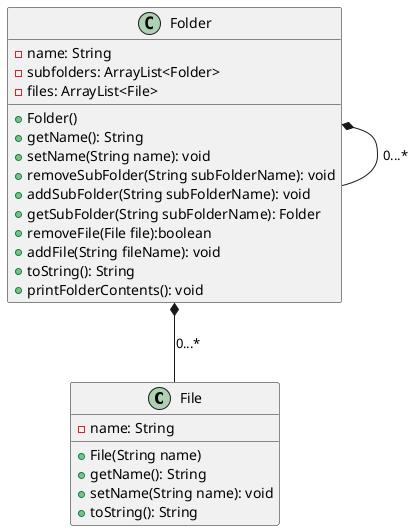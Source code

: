 @startuml
'https://plantuml.com/class-diagram

class File {
- name: String
+ File(String name)
+ getName(): String
+ setName(String name): void
+ toString(): String
}

class Folder {
- name: String
- subfolders: ArrayList<Folder>
- files: ArrayList<File>
+ Folder()
+ getName(): String
+ setName(String name): void
+ removeSubFolder(String subFolderName): void
+ addSubFolder(String subFolderName): void
+ getSubFolder(String subFolderName): Folder
+ removeFile(File file):boolean
+ addFile(String fileName): void
+ toString(): String
+ printFolderContents(): void
}

Folder *-- File : 0...*
Folder *-- Folder : 0...*
@enduml
